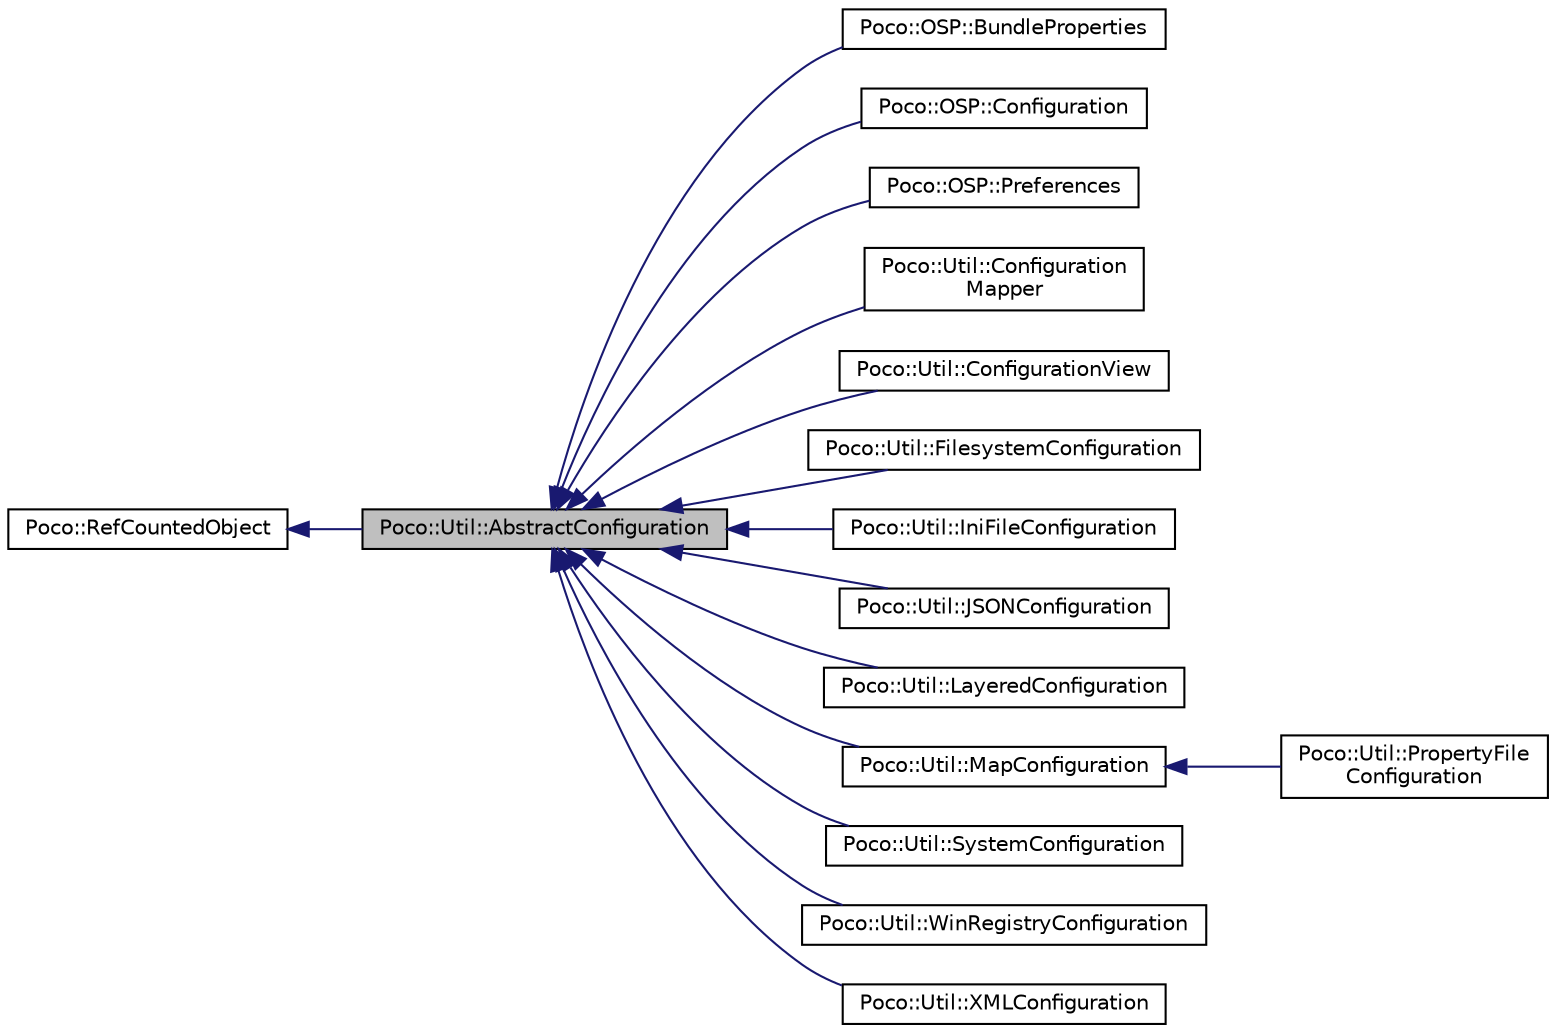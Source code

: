digraph "Poco::Util::AbstractConfiguration"
{
 // LATEX_PDF_SIZE
  edge [fontname="Helvetica",fontsize="10",labelfontname="Helvetica",labelfontsize="10"];
  node [fontname="Helvetica",fontsize="10",shape=record];
  rankdir="LR";
  Node1 [label="Poco::Util::AbstractConfiguration",height=0.2,width=0.4,color="black", fillcolor="grey75", style="filled", fontcolor="black",tooltip=" "];
  Node2 -> Node1 [dir="back",color="midnightblue",fontsize="10",style="solid"];
  Node2 [label="Poco::RefCountedObject",height=0.2,width=0.4,color="black", fillcolor="white", style="filled",URL="$classPoco_1_1RefCountedObject.html",tooltip=" "];
  Node1 -> Node3 [dir="back",color="midnightblue",fontsize="10",style="solid"];
  Node3 [label="Poco::OSP::BundleProperties",height=0.2,width=0.4,color="black", fillcolor="white", style="filled",URL="$classPoco_1_1OSP_1_1BundleProperties.html",tooltip=" "];
  Node1 -> Node4 [dir="back",color="midnightblue",fontsize="10",style="solid"];
  Node4 [label="Poco::OSP::Configuration",height=0.2,width=0.4,color="black", fillcolor="white", style="filled",URL="$classPoco_1_1OSP_1_1Configuration.html",tooltip=" "];
  Node1 -> Node5 [dir="back",color="midnightblue",fontsize="10",style="solid"];
  Node5 [label="Poco::OSP::Preferences",height=0.2,width=0.4,color="black", fillcolor="white", style="filled",URL="$classPoco_1_1OSP_1_1Preferences.html",tooltip=" "];
  Node1 -> Node6 [dir="back",color="midnightblue",fontsize="10",style="solid"];
  Node6 [label="Poco::Util::Configuration\lMapper",height=0.2,width=0.4,color="black", fillcolor="white", style="filled",URL="$classPoco_1_1Util_1_1ConfigurationMapper.html",tooltip=" "];
  Node1 -> Node7 [dir="back",color="midnightblue",fontsize="10",style="solid"];
  Node7 [label="Poco::Util::ConfigurationView",height=0.2,width=0.4,color="black", fillcolor="white", style="filled",URL="$classPoco_1_1Util_1_1ConfigurationView.html",tooltip=" "];
  Node1 -> Node8 [dir="back",color="midnightblue",fontsize="10",style="solid"];
  Node8 [label="Poco::Util::FilesystemConfiguration",height=0.2,width=0.4,color="black", fillcolor="white", style="filled",URL="$classPoco_1_1Util_1_1FilesystemConfiguration.html",tooltip=" "];
  Node1 -> Node9 [dir="back",color="midnightblue",fontsize="10",style="solid"];
  Node9 [label="Poco::Util::IniFileConfiguration",height=0.2,width=0.4,color="black", fillcolor="white", style="filled",URL="$classPoco_1_1Util_1_1IniFileConfiguration.html",tooltip=" "];
  Node1 -> Node10 [dir="back",color="midnightblue",fontsize="10",style="solid"];
  Node10 [label="Poco::Util::JSONConfiguration",height=0.2,width=0.4,color="black", fillcolor="white", style="filled",URL="$classPoco_1_1Util_1_1JSONConfiguration.html",tooltip=" "];
  Node1 -> Node11 [dir="back",color="midnightblue",fontsize="10",style="solid"];
  Node11 [label="Poco::Util::LayeredConfiguration",height=0.2,width=0.4,color="black", fillcolor="white", style="filled",URL="$classPoco_1_1Util_1_1LayeredConfiguration.html",tooltip=" "];
  Node1 -> Node12 [dir="back",color="midnightblue",fontsize="10",style="solid"];
  Node12 [label="Poco::Util::MapConfiguration",height=0.2,width=0.4,color="black", fillcolor="white", style="filled",URL="$classPoco_1_1Util_1_1MapConfiguration.html",tooltip="An implementation of AbstractConfiguration that stores configuration data in a map."];
  Node12 -> Node13 [dir="back",color="midnightblue",fontsize="10",style="solid"];
  Node13 [label="Poco::Util::PropertyFile\lConfiguration",height=0.2,width=0.4,color="black", fillcolor="white", style="filled",URL="$classPoco_1_1Util_1_1PropertyFileConfiguration.html",tooltip=" "];
  Node1 -> Node14 [dir="back",color="midnightblue",fontsize="10",style="solid"];
  Node14 [label="Poco::Util::SystemConfiguration",height=0.2,width=0.4,color="black", fillcolor="white", style="filled",URL="$classPoco_1_1Util_1_1SystemConfiguration.html",tooltip=" "];
  Node1 -> Node15 [dir="back",color="midnightblue",fontsize="10",style="solid"];
  Node15 [label="Poco::Util::WinRegistryConfiguration",height=0.2,width=0.4,color="black", fillcolor="white", style="filled",URL="$classPoco_1_1Util_1_1WinRegistryConfiguration.html",tooltip=" "];
  Node1 -> Node16 [dir="back",color="midnightblue",fontsize="10",style="solid"];
  Node16 [label="Poco::Util::XMLConfiguration",height=0.2,width=0.4,color="black", fillcolor="white", style="filled",URL="$classPoco_1_1Util_1_1XMLConfiguration.html",tooltip=" "];
}
